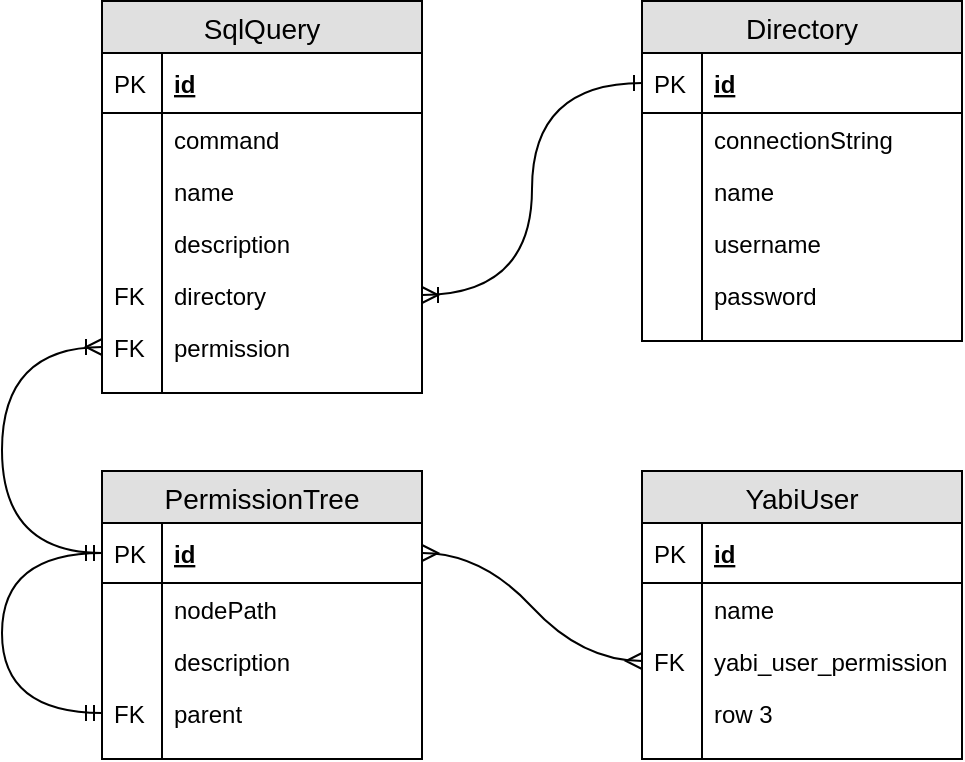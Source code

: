 <mxfile version="10.7.1" type="device"><diagram id="mbU1mST3wR-ZRSM-fIB-" name="Page-1"><mxGraphModel dx="840" dy="504" grid="1" gridSize="10" guides="1" tooltips="1" connect="1" arrows="1" fold="1" page="1" pageScale="1" pageWidth="850" pageHeight="1100" math="0" shadow="0"><root><mxCell id="0"/><mxCell id="1" parent="0"/><mxCell id="hl81WWc2rbDrWCa3PA8j-11" value="PermissionTree" style="swimlane;fontStyle=0;childLayout=stackLayout;horizontal=1;startSize=26;fillColor=#e0e0e0;horizontalStack=0;resizeParent=1;resizeParentMax=0;resizeLast=0;collapsible=1;marginBottom=0;swimlaneFillColor=#ffffff;align=center;fontSize=14;" vertex="1" parent="1"><mxGeometry x="50" y="240.5" width="160" height="144" as="geometry"/></mxCell><mxCell id="hl81WWc2rbDrWCa3PA8j-12" value="id" style="shape=partialRectangle;top=0;left=0;right=0;bottom=1;align=left;verticalAlign=middle;fillColor=none;spacingLeft=34;spacingRight=4;overflow=hidden;rotatable=0;points=[[0,0.5],[1,0.5]];portConstraint=eastwest;dropTarget=0;fontStyle=5;fontSize=12;" vertex="1" parent="hl81WWc2rbDrWCa3PA8j-11"><mxGeometry y="26" width="160" height="30" as="geometry"/></mxCell><mxCell id="hl81WWc2rbDrWCa3PA8j-13" value="PK" style="shape=partialRectangle;top=0;left=0;bottom=0;fillColor=none;align=left;verticalAlign=middle;spacingLeft=4;spacingRight=4;overflow=hidden;rotatable=0;points=[];portConstraint=eastwest;part=1;fontSize=12;" vertex="1" connectable="0" parent="hl81WWc2rbDrWCa3PA8j-12"><mxGeometry width="30" height="30" as="geometry"/></mxCell><mxCell id="hl81WWc2rbDrWCa3PA8j-14" value="nodePath" style="shape=partialRectangle;top=0;left=0;right=0;bottom=0;align=left;verticalAlign=top;fillColor=none;spacingLeft=34;spacingRight=4;overflow=hidden;rotatable=0;points=[[0,0.5],[1,0.5]];portConstraint=eastwest;dropTarget=0;fontSize=12;" vertex="1" parent="hl81WWc2rbDrWCa3PA8j-11"><mxGeometry y="56" width="160" height="26" as="geometry"/></mxCell><mxCell id="hl81WWc2rbDrWCa3PA8j-15" value="" style="shape=partialRectangle;top=0;left=0;bottom=0;fillColor=none;align=left;verticalAlign=top;spacingLeft=4;spacingRight=4;overflow=hidden;rotatable=0;points=[];portConstraint=eastwest;part=1;fontSize=12;" vertex="1" connectable="0" parent="hl81WWc2rbDrWCa3PA8j-14"><mxGeometry width="30" height="26" as="geometry"/></mxCell><mxCell id="hl81WWc2rbDrWCa3PA8j-16" value="description" style="shape=partialRectangle;top=0;left=0;right=0;bottom=0;align=left;verticalAlign=top;fillColor=none;spacingLeft=34;spacingRight=4;overflow=hidden;rotatable=0;points=[[0,0.5],[1,0.5]];portConstraint=eastwest;dropTarget=0;fontSize=12;" vertex="1" parent="hl81WWc2rbDrWCa3PA8j-11"><mxGeometry y="82" width="160" height="26" as="geometry"/></mxCell><mxCell id="hl81WWc2rbDrWCa3PA8j-17" value="" style="shape=partialRectangle;top=0;left=0;bottom=0;fillColor=none;align=left;verticalAlign=top;spacingLeft=4;spacingRight=4;overflow=hidden;rotatable=0;points=[];portConstraint=eastwest;part=1;fontSize=12;" vertex="1" connectable="0" parent="hl81WWc2rbDrWCa3PA8j-16"><mxGeometry width="30" height="26" as="geometry"/></mxCell><mxCell id="hl81WWc2rbDrWCa3PA8j-18" value="parent" style="shape=partialRectangle;top=0;left=0;right=0;bottom=0;align=left;verticalAlign=top;fillColor=none;spacingLeft=34;spacingRight=4;overflow=hidden;rotatable=0;points=[[0,0.5],[1,0.5]];portConstraint=eastwest;dropTarget=0;fontSize=12;" vertex="1" parent="hl81WWc2rbDrWCa3PA8j-11"><mxGeometry y="108" width="160" height="26" as="geometry"/></mxCell><mxCell id="hl81WWc2rbDrWCa3PA8j-19" value="FK" style="shape=partialRectangle;top=0;left=0;bottom=0;fillColor=none;align=left;verticalAlign=top;spacingLeft=4;spacingRight=4;overflow=hidden;rotatable=0;points=[];portConstraint=eastwest;part=1;fontSize=12;" vertex="1" connectable="0" parent="hl81WWc2rbDrWCa3PA8j-18"><mxGeometry width="30" height="26" as="geometry"/></mxCell><mxCell id="hl81WWc2rbDrWCa3PA8j-20" value="" style="shape=partialRectangle;top=0;left=0;right=0;bottom=0;align=left;verticalAlign=top;fillColor=none;spacingLeft=34;spacingRight=4;overflow=hidden;rotatable=0;points=[[0,0.5],[1,0.5]];portConstraint=eastwest;dropTarget=0;fontSize=12;" vertex="1" parent="hl81WWc2rbDrWCa3PA8j-11"><mxGeometry y="134" width="160" height="10" as="geometry"/></mxCell><mxCell id="hl81WWc2rbDrWCa3PA8j-21" value="" style="shape=partialRectangle;top=0;left=0;bottom=0;fillColor=none;align=left;verticalAlign=top;spacingLeft=4;spacingRight=4;overflow=hidden;rotatable=0;points=[];portConstraint=eastwest;part=1;fontSize=12;" vertex="1" connectable="0" parent="hl81WWc2rbDrWCa3PA8j-20"><mxGeometry width="30" height="10" as="geometry"/></mxCell><mxCell id="hl81WWc2rbDrWCa3PA8j-61" value="" style="fontSize=12;html=1;endArrow=ERmandOne;startArrow=ERmandOne;edgeStyle=elbowEdgeStyle;entryX=0;entryY=0.5;entryDx=0;entryDy=0;curved=1;" edge="1" parent="hl81WWc2rbDrWCa3PA8j-11" source="hl81WWc2rbDrWCa3PA8j-18" target="hl81WWc2rbDrWCa3PA8j-12"><mxGeometry width="100" height="100" relative="1" as="geometry"><mxPoint x="120" y="240" as="sourcePoint"/><mxPoint x="100" y="170" as="targetPoint"/><Array as="points"><mxPoint x="-50" y="90"/></Array></mxGeometry></mxCell><mxCell id="hl81WWc2rbDrWCa3PA8j-33" value="YabiUser" style="swimlane;fontStyle=0;childLayout=stackLayout;horizontal=1;startSize=26;fillColor=#e0e0e0;horizontalStack=0;resizeParent=1;resizeParentMax=0;resizeLast=0;collapsible=1;marginBottom=0;swimlaneFillColor=#ffffff;align=center;fontSize=14;" vertex="1" parent="1"><mxGeometry x="320" y="240.5" width="160" height="144" as="geometry"/></mxCell><mxCell id="hl81WWc2rbDrWCa3PA8j-34" value="id" style="shape=partialRectangle;top=0;left=0;right=0;bottom=1;align=left;verticalAlign=middle;fillColor=none;spacingLeft=34;spacingRight=4;overflow=hidden;rotatable=0;points=[[0,0.5],[1,0.5]];portConstraint=eastwest;dropTarget=0;fontStyle=5;fontSize=12;" vertex="1" parent="hl81WWc2rbDrWCa3PA8j-33"><mxGeometry y="26" width="160" height="30" as="geometry"/></mxCell><mxCell id="hl81WWc2rbDrWCa3PA8j-35" value="PK" style="shape=partialRectangle;top=0;left=0;bottom=0;fillColor=none;align=left;verticalAlign=middle;spacingLeft=4;spacingRight=4;overflow=hidden;rotatable=0;points=[];portConstraint=eastwest;part=1;fontSize=12;" vertex="1" connectable="0" parent="hl81WWc2rbDrWCa3PA8j-34"><mxGeometry width="30" height="30" as="geometry"/></mxCell><mxCell id="hl81WWc2rbDrWCa3PA8j-36" value="name" style="shape=partialRectangle;top=0;left=0;right=0;bottom=0;align=left;verticalAlign=top;fillColor=none;spacingLeft=34;spacingRight=4;overflow=hidden;rotatable=0;points=[[0,0.5],[1,0.5]];portConstraint=eastwest;dropTarget=0;fontSize=12;" vertex="1" parent="hl81WWc2rbDrWCa3PA8j-33"><mxGeometry y="56" width="160" height="26" as="geometry"/></mxCell><mxCell id="hl81WWc2rbDrWCa3PA8j-37" value="" style="shape=partialRectangle;top=0;left=0;bottom=0;fillColor=none;align=left;verticalAlign=top;spacingLeft=4;spacingRight=4;overflow=hidden;rotatable=0;points=[];portConstraint=eastwest;part=1;fontSize=12;" vertex="1" connectable="0" parent="hl81WWc2rbDrWCa3PA8j-36"><mxGeometry width="30" height="26" as="geometry"/></mxCell><mxCell id="hl81WWc2rbDrWCa3PA8j-38" value="yabi_user_permission" style="shape=partialRectangle;top=0;left=0;right=0;bottom=0;align=left;verticalAlign=top;fillColor=none;spacingLeft=34;spacingRight=4;overflow=hidden;rotatable=0;points=[[0,0.5],[1,0.5]];portConstraint=eastwest;dropTarget=0;fontSize=12;" vertex="1" parent="hl81WWc2rbDrWCa3PA8j-33"><mxGeometry y="82" width="160" height="26" as="geometry"/></mxCell><mxCell id="hl81WWc2rbDrWCa3PA8j-39" value="FK" style="shape=partialRectangle;top=0;left=0;bottom=0;fillColor=none;align=left;verticalAlign=top;spacingLeft=4;spacingRight=4;overflow=hidden;rotatable=0;points=[];portConstraint=eastwest;part=1;fontSize=12;" vertex="1" connectable="0" parent="hl81WWc2rbDrWCa3PA8j-38"><mxGeometry width="30" height="26" as="geometry"/></mxCell><mxCell id="hl81WWc2rbDrWCa3PA8j-40" value="row 3" style="shape=partialRectangle;top=0;left=0;right=0;bottom=0;align=left;verticalAlign=top;fillColor=none;spacingLeft=34;spacingRight=4;overflow=hidden;rotatable=0;points=[[0,0.5],[1,0.5]];portConstraint=eastwest;dropTarget=0;fontSize=12;" vertex="1" parent="hl81WWc2rbDrWCa3PA8j-33"><mxGeometry y="108" width="160" height="26" as="geometry"/></mxCell><mxCell id="hl81WWc2rbDrWCa3PA8j-41" value="" style="shape=partialRectangle;top=0;left=0;bottom=0;fillColor=none;align=left;verticalAlign=top;spacingLeft=4;spacingRight=4;overflow=hidden;rotatable=0;points=[];portConstraint=eastwest;part=1;fontSize=12;" vertex="1" connectable="0" parent="hl81WWc2rbDrWCa3PA8j-40"><mxGeometry width="30" height="26" as="geometry"/></mxCell><mxCell id="hl81WWc2rbDrWCa3PA8j-42" value="" style="shape=partialRectangle;top=0;left=0;right=0;bottom=0;align=left;verticalAlign=top;fillColor=none;spacingLeft=34;spacingRight=4;overflow=hidden;rotatable=0;points=[[0,0.5],[1,0.5]];portConstraint=eastwest;dropTarget=0;fontSize=12;" vertex="1" parent="hl81WWc2rbDrWCa3PA8j-33"><mxGeometry y="134" width="160" height="10" as="geometry"/></mxCell><mxCell id="hl81WWc2rbDrWCa3PA8j-43" value="" style="shape=partialRectangle;top=0;left=0;bottom=0;fillColor=none;align=left;verticalAlign=top;spacingLeft=4;spacingRight=4;overflow=hidden;rotatable=0;points=[];portConstraint=eastwest;part=1;fontSize=12;" vertex="1" connectable="0" parent="hl81WWc2rbDrWCa3PA8j-42"><mxGeometry width="30" height="10" as="geometry"/></mxCell><mxCell id="hl81WWc2rbDrWCa3PA8j-62" value="Directory" style="swimlane;fontStyle=0;childLayout=stackLayout;horizontal=1;startSize=26;fillColor=#e0e0e0;horizontalStack=0;resizeParent=1;resizeParentMax=0;resizeLast=0;collapsible=1;marginBottom=0;swimlaneFillColor=#ffffff;align=center;fontSize=14;" vertex="1" parent="1"><mxGeometry x="320" y="5.5" width="160" height="170" as="geometry"/></mxCell><mxCell id="hl81WWc2rbDrWCa3PA8j-63" value="id" style="shape=partialRectangle;top=0;left=0;right=0;bottom=1;align=left;verticalAlign=middle;fillColor=none;spacingLeft=34;spacingRight=4;overflow=hidden;rotatable=0;points=[[0,0.5],[1,0.5]];portConstraint=eastwest;dropTarget=0;fontStyle=5;fontSize=12;" vertex="1" parent="hl81WWc2rbDrWCa3PA8j-62"><mxGeometry y="26" width="160" height="30" as="geometry"/></mxCell><mxCell id="hl81WWc2rbDrWCa3PA8j-64" value="PK" style="shape=partialRectangle;top=0;left=0;bottom=0;fillColor=none;align=left;verticalAlign=middle;spacingLeft=4;spacingRight=4;overflow=hidden;rotatable=0;points=[];portConstraint=eastwest;part=1;fontSize=12;" vertex="1" connectable="0" parent="hl81WWc2rbDrWCa3PA8j-63"><mxGeometry width="30" height="30" as="geometry"/></mxCell><mxCell id="hl81WWc2rbDrWCa3PA8j-65" value="connectionString" style="shape=partialRectangle;top=0;left=0;right=0;bottom=0;align=left;verticalAlign=top;fillColor=none;spacingLeft=34;spacingRight=4;overflow=hidden;rotatable=0;points=[[0,0.5],[1,0.5]];portConstraint=eastwest;dropTarget=0;fontSize=12;" vertex="1" parent="hl81WWc2rbDrWCa3PA8j-62"><mxGeometry y="56" width="160" height="26" as="geometry"/></mxCell><mxCell id="hl81WWc2rbDrWCa3PA8j-66" value="" style="shape=partialRectangle;top=0;left=0;bottom=0;fillColor=none;align=left;verticalAlign=top;spacingLeft=4;spacingRight=4;overflow=hidden;rotatable=0;points=[];portConstraint=eastwest;part=1;fontSize=12;" vertex="1" connectable="0" parent="hl81WWc2rbDrWCa3PA8j-65"><mxGeometry width="30" height="26" as="geometry"/></mxCell><mxCell id="hl81WWc2rbDrWCa3PA8j-67" value="name&#xA;" style="shape=partialRectangle;top=0;left=0;right=0;bottom=0;align=left;verticalAlign=top;fillColor=none;spacingLeft=34;spacingRight=4;overflow=hidden;rotatable=0;points=[[0,0.5],[1,0.5]];portConstraint=eastwest;dropTarget=0;fontSize=12;" vertex="1" parent="hl81WWc2rbDrWCa3PA8j-62"><mxGeometry y="82" width="160" height="26" as="geometry"/></mxCell><mxCell id="hl81WWc2rbDrWCa3PA8j-68" value="" style="shape=partialRectangle;top=0;left=0;bottom=0;fillColor=none;align=left;verticalAlign=top;spacingLeft=4;spacingRight=4;overflow=hidden;rotatable=0;points=[];portConstraint=eastwest;part=1;fontSize=12;" vertex="1" connectable="0" parent="hl81WWc2rbDrWCa3PA8j-67"><mxGeometry width="30" height="26" as="geometry"/></mxCell><mxCell id="hl81WWc2rbDrWCa3PA8j-69" value="username" style="shape=partialRectangle;top=0;left=0;right=0;bottom=0;align=left;verticalAlign=top;fillColor=none;spacingLeft=34;spacingRight=4;overflow=hidden;rotatable=0;points=[[0,0.5],[1,0.5]];portConstraint=eastwest;dropTarget=0;fontSize=12;" vertex="1" parent="hl81WWc2rbDrWCa3PA8j-62"><mxGeometry y="108" width="160" height="26" as="geometry"/></mxCell><mxCell id="hl81WWc2rbDrWCa3PA8j-70" value="" style="shape=partialRectangle;top=0;left=0;bottom=0;fillColor=none;align=left;verticalAlign=top;spacingLeft=4;spacingRight=4;overflow=hidden;rotatable=0;points=[];portConstraint=eastwest;part=1;fontSize=12;" vertex="1" connectable="0" parent="hl81WWc2rbDrWCa3PA8j-69"><mxGeometry width="30" height="26" as="geometry"/></mxCell><mxCell id="hl81WWc2rbDrWCa3PA8j-73" value="password" style="shape=partialRectangle;top=0;left=0;right=0;bottom=0;align=left;verticalAlign=top;fillColor=none;spacingLeft=34;spacingRight=4;overflow=hidden;rotatable=0;points=[[0,0.5],[1,0.5]];portConstraint=eastwest;dropTarget=0;fontSize=12;" vertex="1" parent="hl81WWc2rbDrWCa3PA8j-62"><mxGeometry y="134" width="160" height="26" as="geometry"/></mxCell><mxCell id="hl81WWc2rbDrWCa3PA8j-74" value="" style="shape=partialRectangle;top=0;left=0;bottom=0;fillColor=none;align=left;verticalAlign=top;spacingLeft=4;spacingRight=4;overflow=hidden;rotatable=0;points=[];portConstraint=eastwest;part=1;fontSize=12;" vertex="1" connectable="0" parent="hl81WWc2rbDrWCa3PA8j-73"><mxGeometry width="30" height="26" as="geometry"/></mxCell><mxCell id="hl81WWc2rbDrWCa3PA8j-75" value="" style="shape=partialRectangle;top=0;left=0;right=0;bottom=0;align=left;verticalAlign=top;fillColor=none;spacingLeft=34;spacingRight=4;overflow=hidden;rotatable=0;points=[[0,0.5],[1,0.5]];portConstraint=eastwest;dropTarget=0;fontSize=12;" vertex="1" parent="hl81WWc2rbDrWCa3PA8j-62"><mxGeometry y="160" width="160" height="10" as="geometry"/></mxCell><mxCell id="hl81WWc2rbDrWCa3PA8j-76" value="" style="shape=partialRectangle;top=0;left=0;bottom=0;fillColor=none;align=left;verticalAlign=top;spacingLeft=4;spacingRight=4;overflow=hidden;rotatable=0;points=[];portConstraint=eastwest;part=1;fontSize=12;" vertex="1" connectable="0" parent="hl81WWc2rbDrWCa3PA8j-75"><mxGeometry width="30" height="10" as="geometry"/></mxCell><mxCell id="hl81WWc2rbDrWCa3PA8j-77" value="SqlQuery" style="swimlane;fontStyle=0;childLayout=stackLayout;horizontal=1;startSize=26;fillColor=#e0e0e0;horizontalStack=0;resizeParent=1;resizeParentMax=0;resizeLast=0;collapsible=1;marginBottom=0;swimlaneFillColor=#ffffff;align=center;fontSize=14;" vertex="1" parent="1"><mxGeometry x="50" y="5.5" width="160" height="196" as="geometry"/></mxCell><mxCell id="hl81WWc2rbDrWCa3PA8j-78" value="id" style="shape=partialRectangle;top=0;left=0;right=0;bottom=1;align=left;verticalAlign=middle;fillColor=none;spacingLeft=34;spacingRight=4;overflow=hidden;rotatable=0;points=[[0,0.5],[1,0.5]];portConstraint=eastwest;dropTarget=0;fontStyle=5;fontSize=12;" vertex="1" parent="hl81WWc2rbDrWCa3PA8j-77"><mxGeometry y="26" width="160" height="30" as="geometry"/></mxCell><mxCell id="hl81WWc2rbDrWCa3PA8j-79" value="PK" style="shape=partialRectangle;top=0;left=0;bottom=0;fillColor=none;align=left;verticalAlign=middle;spacingLeft=4;spacingRight=4;overflow=hidden;rotatable=0;points=[];portConstraint=eastwest;part=1;fontSize=12;" vertex="1" connectable="0" parent="hl81WWc2rbDrWCa3PA8j-78"><mxGeometry width="30" height="30" as="geometry"/></mxCell><mxCell id="hl81WWc2rbDrWCa3PA8j-80" value="command&#xA;" style="shape=partialRectangle;top=0;left=0;right=0;bottom=0;align=left;verticalAlign=top;fillColor=none;spacingLeft=34;spacingRight=4;overflow=hidden;rotatable=0;points=[[0,0.5],[1,0.5]];portConstraint=eastwest;dropTarget=0;fontSize=12;" vertex="1" parent="hl81WWc2rbDrWCa3PA8j-77"><mxGeometry y="56" width="160" height="26" as="geometry"/></mxCell><mxCell id="hl81WWc2rbDrWCa3PA8j-81" value="" style="shape=partialRectangle;top=0;left=0;bottom=0;fillColor=none;align=left;verticalAlign=top;spacingLeft=4;spacingRight=4;overflow=hidden;rotatable=0;points=[];portConstraint=eastwest;part=1;fontSize=12;" vertex="1" connectable="0" parent="hl81WWc2rbDrWCa3PA8j-80"><mxGeometry width="30" height="26" as="geometry"/></mxCell><mxCell id="hl81WWc2rbDrWCa3PA8j-82" value="name" style="shape=partialRectangle;top=0;left=0;right=0;bottom=0;align=left;verticalAlign=top;fillColor=none;spacingLeft=34;spacingRight=4;overflow=hidden;rotatable=0;points=[[0,0.5],[1,0.5]];portConstraint=eastwest;dropTarget=0;fontSize=12;" vertex="1" parent="hl81WWc2rbDrWCa3PA8j-77"><mxGeometry y="82" width="160" height="26" as="geometry"/></mxCell><mxCell id="hl81WWc2rbDrWCa3PA8j-83" value="" style="shape=partialRectangle;top=0;left=0;bottom=0;fillColor=none;align=left;verticalAlign=top;spacingLeft=4;spacingRight=4;overflow=hidden;rotatable=0;points=[];portConstraint=eastwest;part=1;fontSize=12;" vertex="1" connectable="0" parent="hl81WWc2rbDrWCa3PA8j-82"><mxGeometry width="30" height="26" as="geometry"/></mxCell><mxCell id="hl81WWc2rbDrWCa3PA8j-84" value="description" style="shape=partialRectangle;top=0;left=0;right=0;bottom=0;align=left;verticalAlign=top;fillColor=none;spacingLeft=34;spacingRight=4;overflow=hidden;rotatable=0;points=[[0,0.5],[1,0.5]];portConstraint=eastwest;dropTarget=0;fontSize=12;" vertex="1" parent="hl81WWc2rbDrWCa3PA8j-77"><mxGeometry y="108" width="160" height="26" as="geometry"/></mxCell><mxCell id="hl81WWc2rbDrWCa3PA8j-85" value="" style="shape=partialRectangle;top=0;left=0;bottom=0;fillColor=none;align=left;verticalAlign=top;spacingLeft=4;spacingRight=4;overflow=hidden;rotatable=0;points=[];portConstraint=eastwest;part=1;fontSize=12;" vertex="1" connectable="0" parent="hl81WWc2rbDrWCa3PA8j-84"><mxGeometry width="30" height="26" as="geometry"/></mxCell><mxCell id="hl81WWc2rbDrWCa3PA8j-88" value="directory" style="shape=partialRectangle;top=0;left=0;right=0;bottom=0;align=left;verticalAlign=top;fillColor=none;spacingLeft=34;spacingRight=4;overflow=hidden;rotatable=0;points=[[0,0.5],[1,0.5]];portConstraint=eastwest;dropTarget=0;fontSize=12;" vertex="1" parent="hl81WWc2rbDrWCa3PA8j-77"><mxGeometry y="134" width="160" height="26" as="geometry"/></mxCell><mxCell id="hl81WWc2rbDrWCa3PA8j-89" value="FK" style="shape=partialRectangle;top=0;left=0;bottom=0;fillColor=none;align=left;verticalAlign=top;spacingLeft=4;spacingRight=4;overflow=hidden;rotatable=0;points=[];portConstraint=eastwest;part=1;fontSize=12;" vertex="1" connectable="0" parent="hl81WWc2rbDrWCa3PA8j-88"><mxGeometry width="30" height="26" as="geometry"/></mxCell><mxCell id="hl81WWc2rbDrWCa3PA8j-90" value="permission" style="shape=partialRectangle;top=0;left=0;right=0;bottom=0;align=left;verticalAlign=top;fillColor=none;spacingLeft=34;spacingRight=4;overflow=hidden;rotatable=0;points=[[0,0.5],[1,0.5]];portConstraint=eastwest;dropTarget=0;fontSize=12;" vertex="1" parent="hl81WWc2rbDrWCa3PA8j-77"><mxGeometry y="160" width="160" height="26" as="geometry"/></mxCell><mxCell id="hl81WWc2rbDrWCa3PA8j-91" value="FK" style="shape=partialRectangle;top=0;left=0;bottom=0;fillColor=none;align=left;verticalAlign=top;spacingLeft=4;spacingRight=4;overflow=hidden;rotatable=0;points=[];portConstraint=eastwest;part=1;fontSize=12;" vertex="1" connectable="0" parent="hl81WWc2rbDrWCa3PA8j-90"><mxGeometry width="30" height="26" as="geometry"/></mxCell><mxCell id="hl81WWc2rbDrWCa3PA8j-92" value="" style="shape=partialRectangle;top=0;left=0;right=0;bottom=0;align=left;verticalAlign=top;fillColor=none;spacingLeft=34;spacingRight=4;overflow=hidden;rotatable=0;points=[[0,0.5],[1,0.5]];portConstraint=eastwest;dropTarget=0;fontSize=12;" vertex="1" parent="hl81WWc2rbDrWCa3PA8j-77"><mxGeometry y="186" width="160" height="10" as="geometry"/></mxCell><mxCell id="hl81WWc2rbDrWCa3PA8j-93" value="" style="shape=partialRectangle;top=0;left=0;bottom=0;fillColor=none;align=left;verticalAlign=top;spacingLeft=4;spacingRight=4;overflow=hidden;rotatable=0;points=[];portConstraint=eastwest;part=1;fontSize=12;" vertex="1" connectable="0" parent="hl81WWc2rbDrWCa3PA8j-92"><mxGeometry width="30" height="10" as="geometry"/></mxCell><mxCell id="hl81WWc2rbDrWCa3PA8j-94" value="" style="edgeStyle=entityRelationEdgeStyle;fontSize=12;html=1;endArrow=ERmany;startArrow=ERmany;entryX=0;entryY=0.5;entryDx=0;entryDy=0;exitX=1;exitY=0.5;exitDx=0;exitDy=0;curved=1;" edge="1" parent="1" source="hl81WWc2rbDrWCa3PA8j-12" target="hl81WWc2rbDrWCa3PA8j-38"><mxGeometry width="100" height="100" relative="1" as="geometry"><mxPoint x="-110" y="501.5" as="sourcePoint"/><mxPoint x="-10" y="401.5" as="targetPoint"/></mxGeometry></mxCell><mxCell id="hl81WWc2rbDrWCa3PA8j-95" value="" style="edgeStyle=elbowEdgeStyle;fontSize=12;html=1;endArrow=ERoneToMany;curved=1;" edge="1" parent="1" source="hl81WWc2rbDrWCa3PA8j-12" target="hl81WWc2rbDrWCa3PA8j-90"><mxGeometry width="100" height="100" relative="1" as="geometry"><mxPoint x="-70" y="271.5" as="sourcePoint"/><mxPoint x="-10" y="401.5" as="targetPoint"/><Array as="points"><mxPoint y="251.5"/></Array></mxGeometry></mxCell><mxCell id="hl81WWc2rbDrWCa3PA8j-96" value="" style="edgeStyle=elbowEdgeStyle;fontSize=12;html=1;endArrow=ERoneToMany;exitX=0;exitY=0.5;exitDx=0;exitDy=0;startArrow=ERone;startFill=0;curved=1;" edge="1" parent="1" source="hl81WWc2rbDrWCa3PA8j-63" target="hl81WWc2rbDrWCa3PA8j-88"><mxGeometry width="100" height="100" relative="1" as="geometry"><mxPoint x="-110" y="501.5" as="sourcePoint"/><mxPoint x="-10" y="401.5" as="targetPoint"/></mxGeometry></mxCell></root></mxGraphModel></diagram></mxfile>